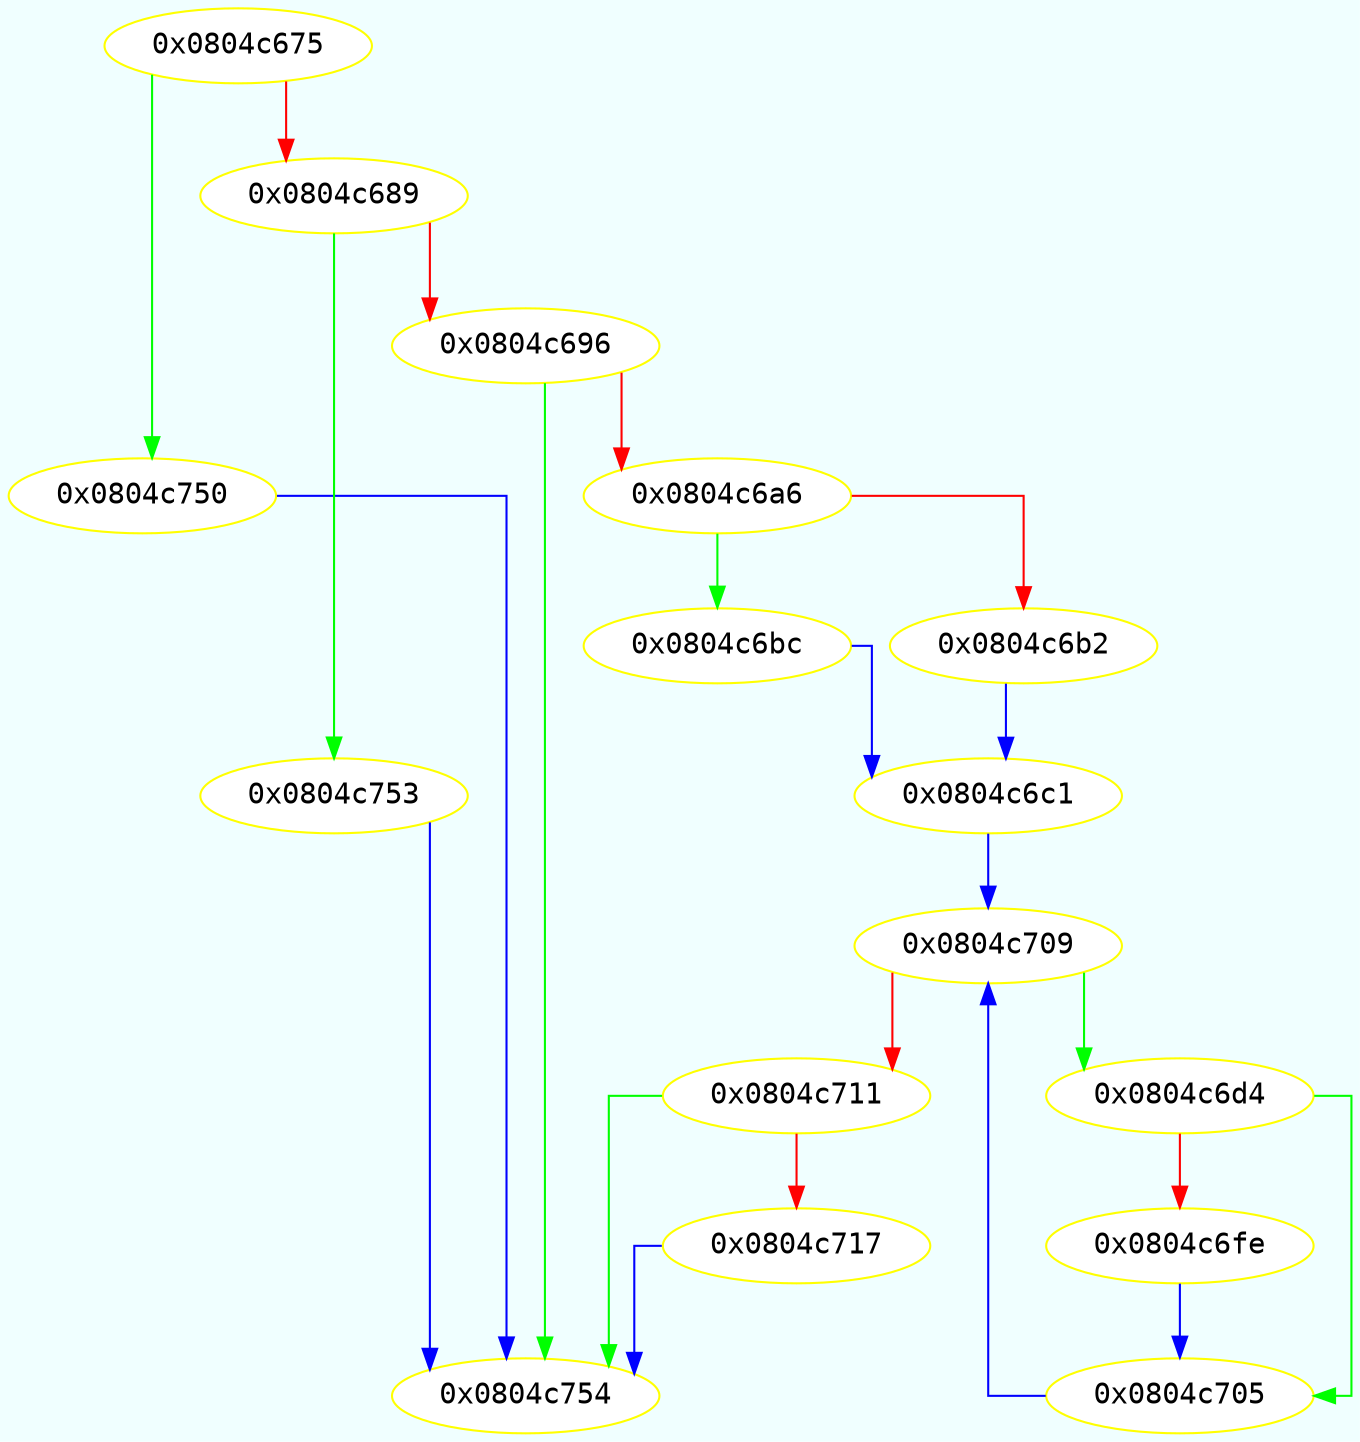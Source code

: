 digraph code {
	graph [bgcolor=azure fontsize=8 fontname="Courier" splines="ortho"];
	node [fillcolor=gray style=filled];
	edge [arrowhead="normal"];
	"0x0804c675" -> "0x0804c750" [color="green"];
	"0x0804c675" -> "0x0804c689" [color="red"];
	"0x0804c675" [URL="sym.optimize/0x0804c675", fillcolor="white",color="yellow", fontname="Courier",label="0x0804c675"]
	"0x0804c689" -> "0x0804c753" [color="green"];
	"0x0804c689" -> "0x0804c696" [color="red"];
	"0x0804c689" [URL="sym.optimize/0x0804c689", fillcolor="white",color="yellow", fontname="Courier",label="0x0804c689"]
	"0x0804c696" -> "0x0804c754" [color="green"];
	"0x0804c696" -> "0x0804c6a6" [color="red"];
	"0x0804c696" [URL="sym.optimize/0x0804c696", fillcolor="white",color="yellow", fontname="Courier",label="0x0804c696"]
	"0x0804c6a6" -> "0x0804c6bc" [color="green"];
	"0x0804c6a6" -> "0x0804c6b2" [color="red"];
	"0x0804c6a6" [URL="sym.optimize/0x0804c6a6", fillcolor="white",color="yellow", fontname="Courier",label="0x0804c6a6"]
	"0x0804c6b2" -> "0x0804c6c1" [color="blue"];
	"0x0804c6b2" [URL="sym.optimize/0x0804c6b2", fillcolor="white",color="yellow", fontname="Courier",label="0x0804c6b2"]
	"0x0804c6bc" -> "0x0804c6c1" [color="blue"];
	"0x0804c6bc" [URL="sym.optimize/0x0804c6bc", fillcolor="white",color="yellow", fontname="Courier",label="0x0804c6bc"]
	"0x0804c6c1" -> "0x0804c709" [color="blue"];
	"0x0804c6c1" [URL="sym.optimize/0x0804c6c1", fillcolor="white",color="yellow", fontname="Courier",label="0x0804c6c1"]
	"0x0804c6d4" -> "0x0804c705" [color="green"];
	"0x0804c6d4" -> "0x0804c6fe" [color="red"];
	"0x0804c6d4" [URL="sym.optimize/0x0804c6d4", fillcolor="white",color="yellow", fontname="Courier",label="0x0804c6d4"]
	"0x0804c6fe" -> "0x0804c705" [color="blue"];
	"0x0804c6fe" [URL="sym.optimize/0x0804c6fe", fillcolor="white",color="yellow", fontname="Courier",label="0x0804c6fe"]
	"0x0804c705" -> "0x0804c709" [color="blue"];
	"0x0804c705" [URL="sym.optimize/0x0804c705", fillcolor="white",color="yellow", fontname="Courier",label="0x0804c705"]
	"0x0804c709" -> "0x0804c6d4" [color="green"];
	"0x0804c709" -> "0x0804c711" [color="red"];
	"0x0804c709" [URL="sym.optimize/0x0804c709", fillcolor="white",color="yellow", fontname="Courier",label="0x0804c709"]
	"0x0804c711" -> "0x0804c754" [color="green"];
	"0x0804c711" -> "0x0804c717" [color="red"];
	"0x0804c711" [URL="sym.optimize/0x0804c711", fillcolor="white",color="yellow", fontname="Courier",label="0x0804c711"]
	"0x0804c717" -> "0x0804c754" [color="blue"];
	"0x0804c717" [URL="sym.optimize/0x0804c717", fillcolor="white",color="yellow", fontname="Courier",label="0x0804c717"]
	"0x0804c750" -> "0x0804c754" [color="blue"];
	"0x0804c750" [URL="sym.optimize/0x0804c750", fillcolor="white",color="yellow", fontname="Courier",label="0x0804c750"]
	"0x0804c753" -> "0x0804c754" [color="blue"];
	"0x0804c753" [URL="sym.optimize/0x0804c753", fillcolor="white",color="yellow", fontname="Courier",label="0x0804c753"]
	"0x0804c754" [URL="sym.optimize/0x0804c754", fillcolor="white",color="yellow", fontname="Courier",label="0x0804c754"]
}
